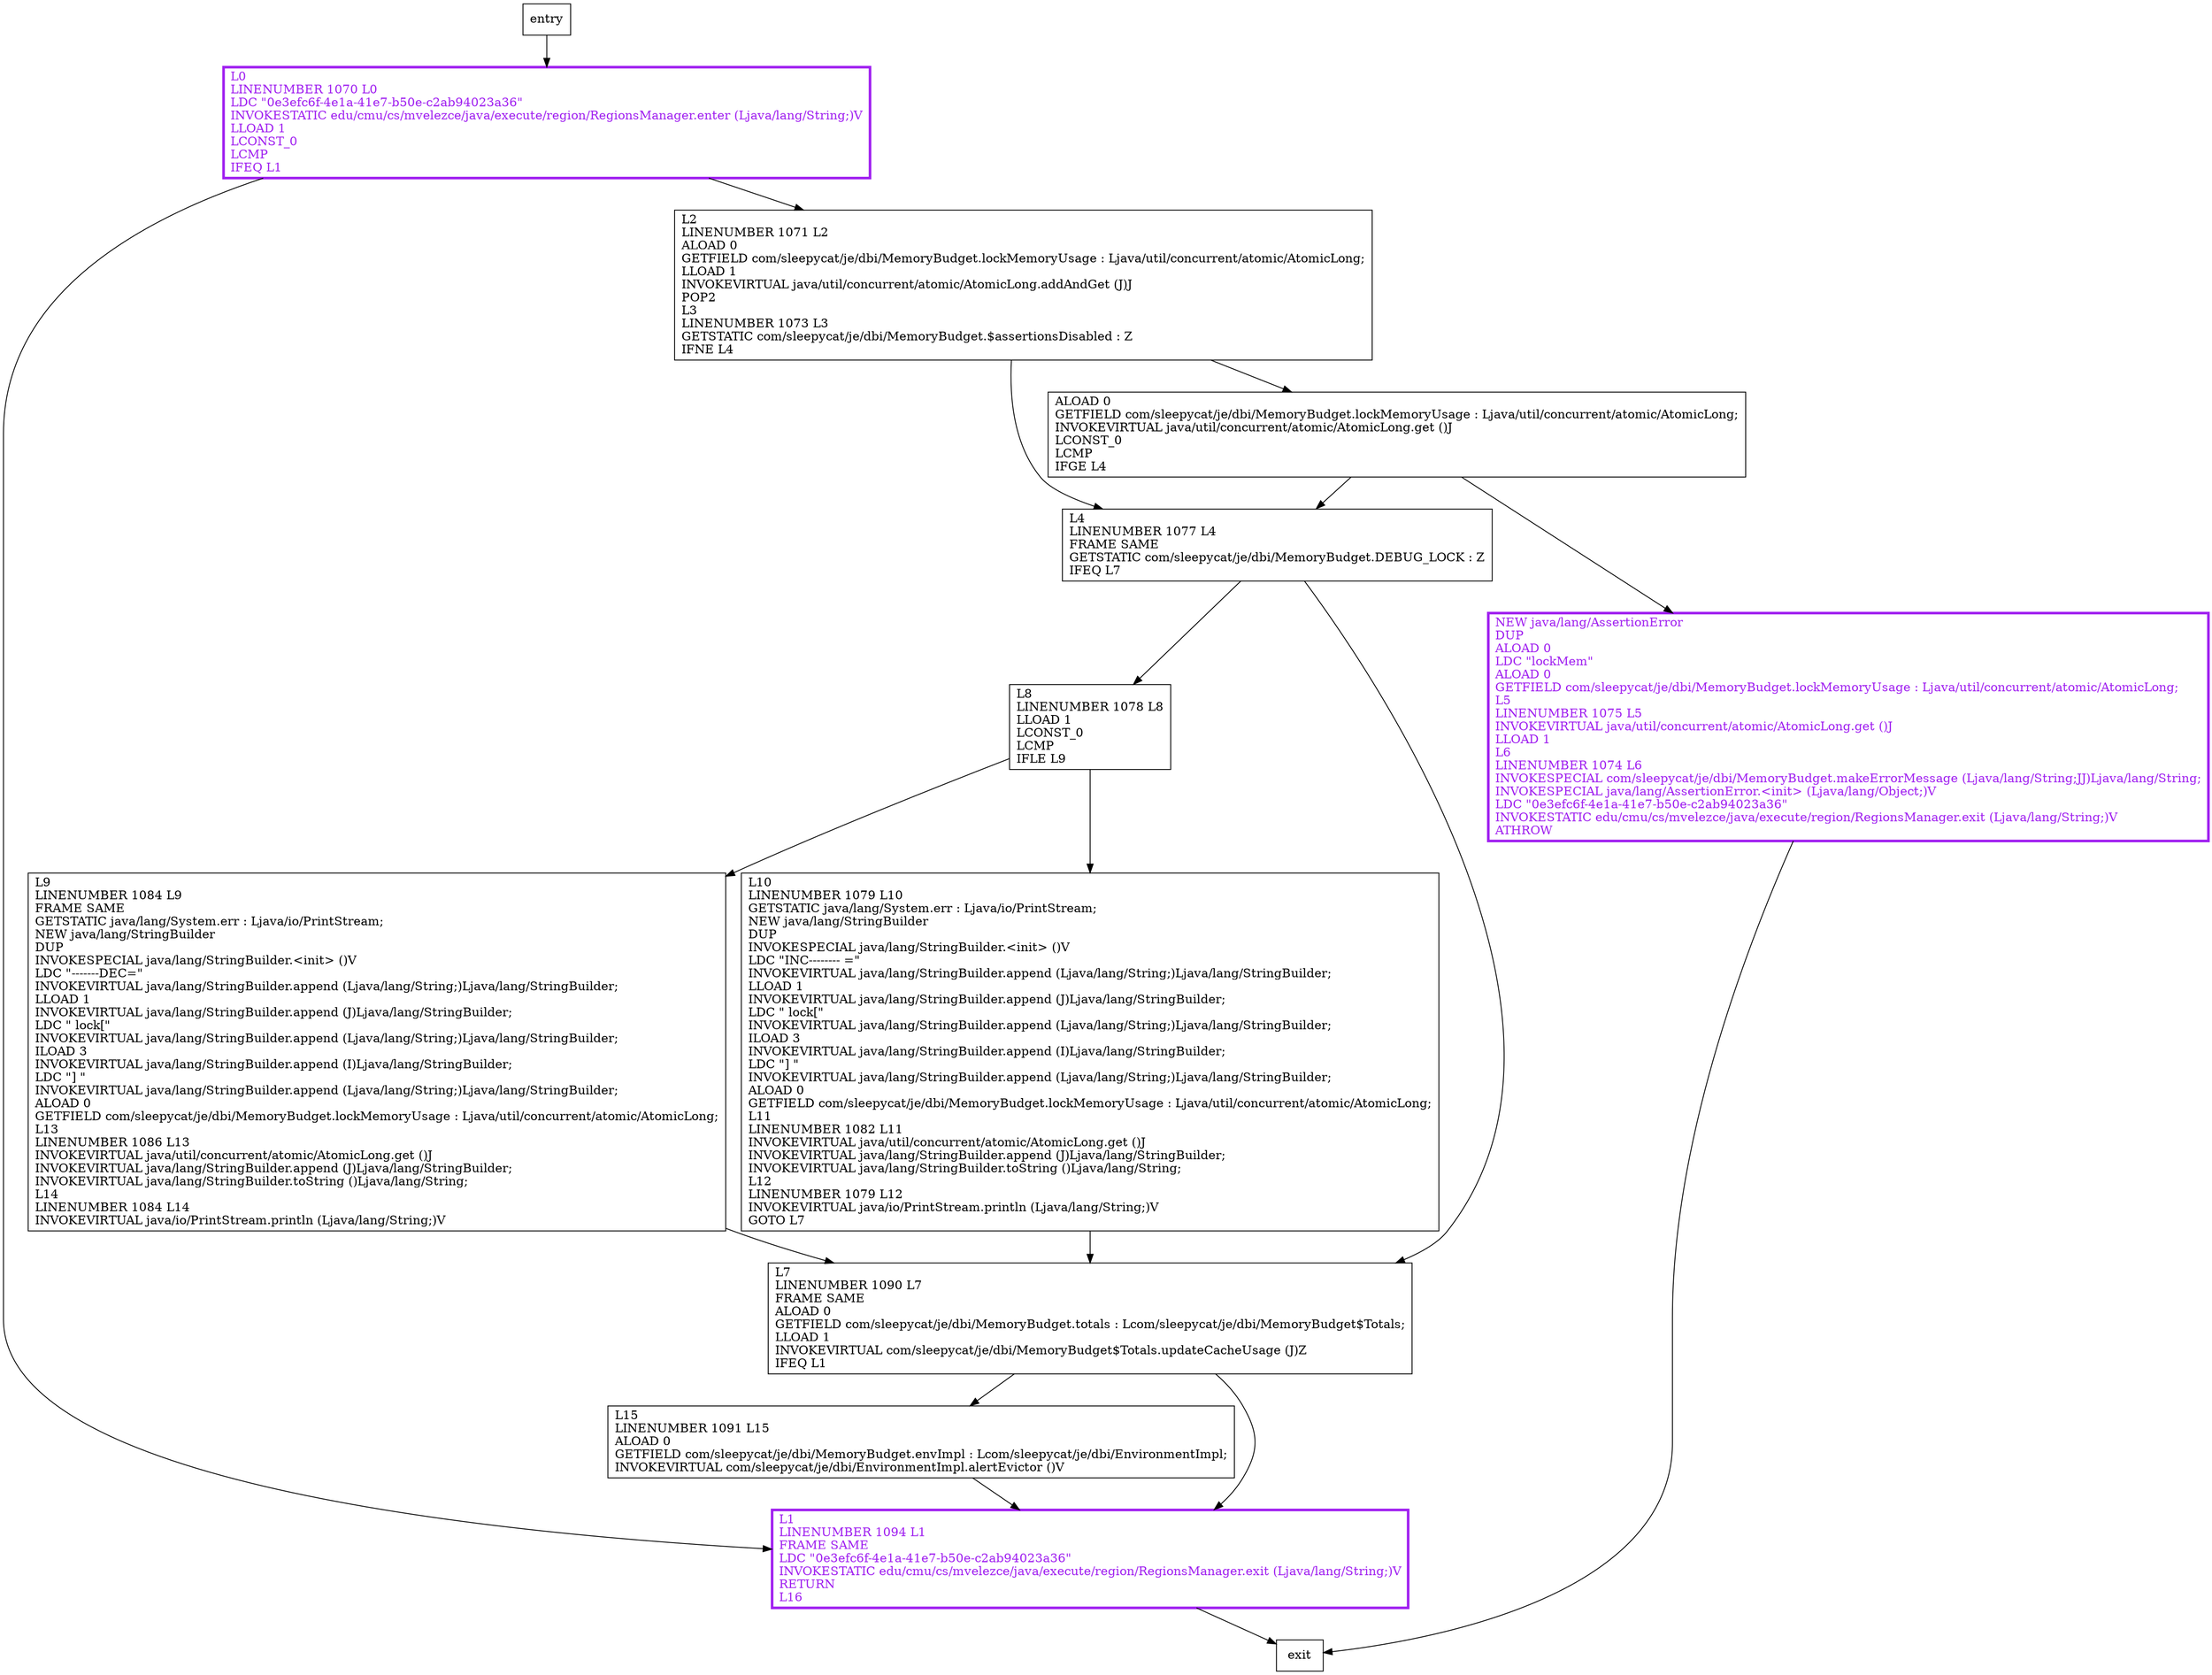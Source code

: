 digraph updateLockMemoryUsage {
node [shape=record];
2124020667 [label="L1\lLINENUMBER 1094 L1\lFRAME SAME\lLDC \"0e3efc6f-4e1a-41e7-b50e-c2ab94023a36\"\lINVOKESTATIC edu/cmu/cs/mvelezce/java/execute/region/RegionsManager.exit (Ljava/lang/String;)V\lRETURN\lL16\l"];
185153631 [label="NEW java/lang/AssertionError\lDUP\lALOAD 0\lLDC \"lockMem\"\lALOAD 0\lGETFIELD com/sleepycat/je/dbi/MemoryBudget.lockMemoryUsage : Ljava/util/concurrent/atomic/AtomicLong;\lL5\lLINENUMBER 1075 L5\lINVOKEVIRTUAL java/util/concurrent/atomic/AtomicLong.get ()J\lLLOAD 1\lL6\lLINENUMBER 1074 L6\lINVOKESPECIAL com/sleepycat/je/dbi/MemoryBudget.makeErrorMessage (Ljava/lang/String;JJ)Ljava/lang/String;\lINVOKESPECIAL java/lang/AssertionError.\<init\> (Ljava/lang/Object;)V\lLDC \"0e3efc6f-4e1a-41e7-b50e-c2ab94023a36\"\lINVOKESTATIC edu/cmu/cs/mvelezce/java/execute/region/RegionsManager.exit (Ljava/lang/String;)V\lATHROW\l"];
981229222 [label="L7\lLINENUMBER 1090 L7\lFRAME SAME\lALOAD 0\lGETFIELD com/sleepycat/je/dbi/MemoryBudget.totals : Lcom/sleepycat/je/dbi/MemoryBudget$Totals;\lLLOAD 1\lINVOKEVIRTUAL com/sleepycat/je/dbi/MemoryBudget$Totals.updateCacheUsage (J)Z\lIFEQ L1\l"];
2050840969 [label="L15\lLINENUMBER 1091 L15\lALOAD 0\lGETFIELD com/sleepycat/je/dbi/MemoryBudget.envImpl : Lcom/sleepycat/je/dbi/EnvironmentImpl;\lINVOKEVIRTUAL com/sleepycat/je/dbi/EnvironmentImpl.alertEvictor ()V\l"];
2002280836 [label="L2\lLINENUMBER 1071 L2\lALOAD 0\lGETFIELD com/sleepycat/je/dbi/MemoryBudget.lockMemoryUsage : Ljava/util/concurrent/atomic/AtomicLong;\lLLOAD 1\lINVOKEVIRTUAL java/util/concurrent/atomic/AtomicLong.addAndGet (J)J\lPOP2\lL3\lLINENUMBER 1073 L3\lGETSTATIC com/sleepycat/je/dbi/MemoryBudget.$assertionsDisabled : Z\lIFNE L4\l"];
1063856759 [label="ALOAD 0\lGETFIELD com/sleepycat/je/dbi/MemoryBudget.lockMemoryUsage : Ljava/util/concurrent/atomic/AtomicLong;\lINVOKEVIRTUAL java/util/concurrent/atomic/AtomicLong.get ()J\lLCONST_0\lLCMP\lIFGE L4\l"];
380176319 [label="L8\lLINENUMBER 1078 L8\lLLOAD 1\lLCONST_0\lLCMP\lIFLE L9\l"];
1625669007 [label="L10\lLINENUMBER 1079 L10\lGETSTATIC java/lang/System.err : Ljava/io/PrintStream;\lNEW java/lang/StringBuilder\lDUP\lINVOKESPECIAL java/lang/StringBuilder.\<init\> ()V\lLDC \"INC-------- =\"\lINVOKEVIRTUAL java/lang/StringBuilder.append (Ljava/lang/String;)Ljava/lang/StringBuilder;\lLLOAD 1\lINVOKEVIRTUAL java/lang/StringBuilder.append (J)Ljava/lang/StringBuilder;\lLDC \" lock[\"\lINVOKEVIRTUAL java/lang/StringBuilder.append (Ljava/lang/String;)Ljava/lang/StringBuilder;\lILOAD 3\lINVOKEVIRTUAL java/lang/StringBuilder.append (I)Ljava/lang/StringBuilder;\lLDC \"] \"\lINVOKEVIRTUAL java/lang/StringBuilder.append (Ljava/lang/String;)Ljava/lang/StringBuilder;\lALOAD 0\lGETFIELD com/sleepycat/je/dbi/MemoryBudget.lockMemoryUsage : Ljava/util/concurrent/atomic/AtomicLong;\lL11\lLINENUMBER 1082 L11\lINVOKEVIRTUAL java/util/concurrent/atomic/AtomicLong.get ()J\lINVOKEVIRTUAL java/lang/StringBuilder.append (J)Ljava/lang/StringBuilder;\lINVOKEVIRTUAL java/lang/StringBuilder.toString ()Ljava/lang/String;\lL12\lLINENUMBER 1079 L12\lINVOKEVIRTUAL java/io/PrintStream.println (Ljava/lang/String;)V\lGOTO L7\l"];
577546764 [label="L9\lLINENUMBER 1084 L9\lFRAME SAME\lGETSTATIC java/lang/System.err : Ljava/io/PrintStream;\lNEW java/lang/StringBuilder\lDUP\lINVOKESPECIAL java/lang/StringBuilder.\<init\> ()V\lLDC \"-------DEC=\"\lINVOKEVIRTUAL java/lang/StringBuilder.append (Ljava/lang/String;)Ljava/lang/StringBuilder;\lLLOAD 1\lINVOKEVIRTUAL java/lang/StringBuilder.append (J)Ljava/lang/StringBuilder;\lLDC \" lock[\"\lINVOKEVIRTUAL java/lang/StringBuilder.append (Ljava/lang/String;)Ljava/lang/StringBuilder;\lILOAD 3\lINVOKEVIRTUAL java/lang/StringBuilder.append (I)Ljava/lang/StringBuilder;\lLDC \"] \"\lINVOKEVIRTUAL java/lang/StringBuilder.append (Ljava/lang/String;)Ljava/lang/StringBuilder;\lALOAD 0\lGETFIELD com/sleepycat/je/dbi/MemoryBudget.lockMemoryUsage : Ljava/util/concurrent/atomic/AtomicLong;\lL13\lLINENUMBER 1086 L13\lINVOKEVIRTUAL java/util/concurrent/atomic/AtomicLong.get ()J\lINVOKEVIRTUAL java/lang/StringBuilder.append (J)Ljava/lang/StringBuilder;\lINVOKEVIRTUAL java/lang/StringBuilder.toString ()Ljava/lang/String;\lL14\lLINENUMBER 1084 L14\lINVOKEVIRTUAL java/io/PrintStream.println (Ljava/lang/String;)V\l"];
995604313 [label="L0\lLINENUMBER 1070 L0\lLDC \"0e3efc6f-4e1a-41e7-b50e-c2ab94023a36\"\lINVOKESTATIC edu/cmu/cs/mvelezce/java/execute/region/RegionsManager.enter (Ljava/lang/String;)V\lLLOAD 1\lLCONST_0\lLCMP\lIFEQ L1\l"];
956477297 [label="L4\lLINENUMBER 1077 L4\lFRAME SAME\lGETSTATIC com/sleepycat/je/dbi/MemoryBudget.DEBUG_LOCK : Z\lIFEQ L7\l"];
entry;
exit;
2124020667 -> exit
2002280836 -> 1063856759
2002280836 -> 956477297
1063856759 -> 185153631
1063856759 -> 956477297
entry -> 995604313
185153631 -> exit
981229222 -> 2124020667
981229222 -> 2050840969
2050840969 -> 2124020667
380176319 -> 1625669007
380176319 -> 577546764
1625669007 -> 981229222
577546764 -> 981229222
995604313 -> 2124020667
995604313 -> 2002280836
956477297 -> 981229222
956477297 -> 380176319
2124020667[fontcolor="purple", penwidth=3, color="purple"];
185153631[fontcolor="purple", penwidth=3, color="purple"];
995604313[fontcolor="purple", penwidth=3, color="purple"];
}
